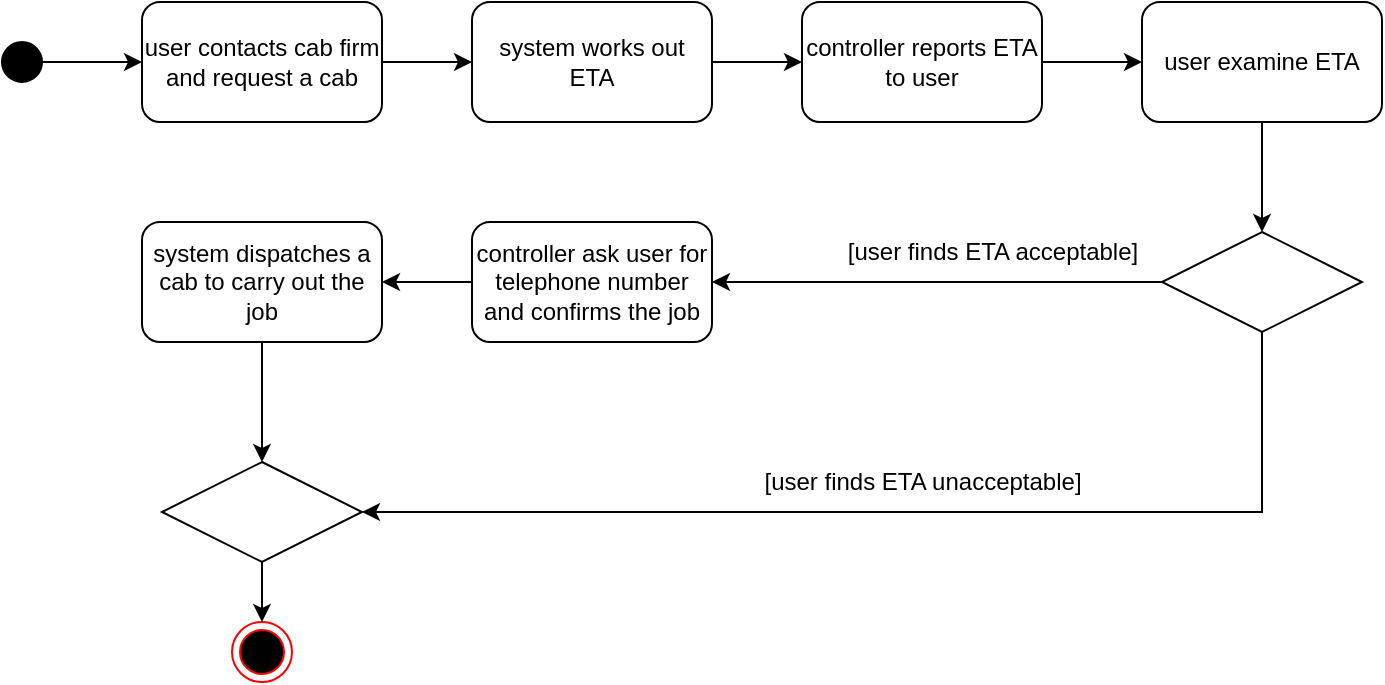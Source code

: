 <mxfile version="24.8.4">
  <diagram name="Page-1" id="bMnxqu2K1YpuUPZ4mI5V">
    <mxGraphModel dx="1050" dy="522" grid="1" gridSize="10" guides="1" tooltips="1" connect="1" arrows="1" fold="1" page="1" pageScale="1" pageWidth="850" pageHeight="1100" math="0" shadow="0">
      <root>
        <mxCell id="0" />
        <mxCell id="1" parent="0" />
        <mxCell id="97suQe9ONWUnQEoq8CcA-1" value="" style="ellipse;whiteSpace=wrap;html=1;aspect=fixed;fillColor=#000000;" vertex="1" parent="1">
          <mxGeometry x="70" y="110" width="20" height="20" as="geometry" />
        </mxCell>
        <mxCell id="97suQe9ONWUnQEoq8CcA-2" value="" style="ellipse;html=1;shape=endState;fillColor=#000000;strokeColor=#ff0000;" vertex="1" parent="1">
          <mxGeometry x="185" y="400" width="30" height="30" as="geometry" />
        </mxCell>
        <mxCell id="97suQe9ONWUnQEoq8CcA-3" value="user contacts cab firm and request a cab" style="rounded=1;whiteSpace=wrap;html=1;" vertex="1" parent="1">
          <mxGeometry x="140" y="90" width="120" height="60" as="geometry" />
        </mxCell>
        <mxCell id="97suQe9ONWUnQEoq8CcA-14" value="" style="edgeStyle=orthogonalEdgeStyle;rounded=0;orthogonalLoop=1;jettySize=auto;html=1;" edge="1" parent="1" source="97suQe9ONWUnQEoq8CcA-4" target="97suQe9ONWUnQEoq8CcA-5">
          <mxGeometry relative="1" as="geometry" />
        </mxCell>
        <mxCell id="97suQe9ONWUnQEoq8CcA-4" value="system works out ETA" style="rounded=1;whiteSpace=wrap;html=1;" vertex="1" parent="1">
          <mxGeometry x="305" y="90" width="120" height="60" as="geometry" />
        </mxCell>
        <mxCell id="97suQe9ONWUnQEoq8CcA-15" value="" style="edgeStyle=orthogonalEdgeStyle;rounded=0;orthogonalLoop=1;jettySize=auto;html=1;" edge="1" parent="1" source="97suQe9ONWUnQEoq8CcA-5" target="97suQe9ONWUnQEoq8CcA-6">
          <mxGeometry relative="1" as="geometry" />
        </mxCell>
        <mxCell id="97suQe9ONWUnQEoq8CcA-5" value="controller reports ETA to user" style="rounded=1;whiteSpace=wrap;html=1;" vertex="1" parent="1">
          <mxGeometry x="470" y="90" width="120" height="60" as="geometry" />
        </mxCell>
        <mxCell id="97suQe9ONWUnQEoq8CcA-16" value="" style="edgeStyle=orthogonalEdgeStyle;rounded=0;orthogonalLoop=1;jettySize=auto;html=1;" edge="1" parent="1" source="97suQe9ONWUnQEoq8CcA-6" target="97suQe9ONWUnQEoq8CcA-7">
          <mxGeometry relative="1" as="geometry" />
        </mxCell>
        <mxCell id="97suQe9ONWUnQEoq8CcA-6" value="user examine ETA" style="rounded=1;whiteSpace=wrap;html=1;" vertex="1" parent="1">
          <mxGeometry x="640" y="90" width="120" height="60" as="geometry" />
        </mxCell>
        <mxCell id="97suQe9ONWUnQEoq8CcA-17" value="" style="edgeStyle=orthogonalEdgeStyle;rounded=0;orthogonalLoop=1;jettySize=auto;html=1;" edge="1" parent="1" source="97suQe9ONWUnQEoq8CcA-7" target="97suQe9ONWUnQEoq8CcA-9">
          <mxGeometry relative="1" as="geometry" />
        </mxCell>
        <mxCell id="97suQe9ONWUnQEoq8CcA-7" value="" style="rhombus;whiteSpace=wrap;html=1;" vertex="1" parent="1">
          <mxGeometry x="650" y="205" width="100" height="50" as="geometry" />
        </mxCell>
        <mxCell id="97suQe9ONWUnQEoq8CcA-19" value="" style="edgeStyle=orthogonalEdgeStyle;rounded=0;orthogonalLoop=1;jettySize=auto;html=1;" edge="1" parent="1" source="97suQe9ONWUnQEoq8CcA-9" target="97suQe9ONWUnQEoq8CcA-10">
          <mxGeometry relative="1" as="geometry" />
        </mxCell>
        <mxCell id="97suQe9ONWUnQEoq8CcA-9" value="controller ask user for telephone number and confirms the job" style="rounded=1;whiteSpace=wrap;html=1;" vertex="1" parent="1">
          <mxGeometry x="305" y="200" width="120" height="60" as="geometry" />
        </mxCell>
        <mxCell id="97suQe9ONWUnQEoq8CcA-20" value="" style="edgeStyle=orthogonalEdgeStyle;rounded=0;orthogonalLoop=1;jettySize=auto;html=1;" edge="1" parent="1" source="97suQe9ONWUnQEoq8CcA-10" target="97suQe9ONWUnQEoq8CcA-11">
          <mxGeometry relative="1" as="geometry" />
        </mxCell>
        <mxCell id="97suQe9ONWUnQEoq8CcA-10" value="system dispatches a cab to carry out the job" style="rounded=1;whiteSpace=wrap;html=1;" vertex="1" parent="1">
          <mxGeometry x="140" y="200" width="120" height="60" as="geometry" />
        </mxCell>
        <mxCell id="97suQe9ONWUnQEoq8CcA-23" value="" style="edgeStyle=orthogonalEdgeStyle;rounded=0;orthogonalLoop=1;jettySize=auto;html=1;" edge="1" parent="1" source="97suQe9ONWUnQEoq8CcA-11" target="97suQe9ONWUnQEoq8CcA-2">
          <mxGeometry relative="1" as="geometry" />
        </mxCell>
        <mxCell id="97suQe9ONWUnQEoq8CcA-11" value="" style="rhombus;whiteSpace=wrap;html=1;" vertex="1" parent="1">
          <mxGeometry x="150" y="320" width="100" height="50" as="geometry" />
        </mxCell>
        <mxCell id="97suQe9ONWUnQEoq8CcA-12" value="" style="endArrow=classic;html=1;rounded=0;exitX=1;exitY=0.5;exitDx=0;exitDy=0;entryX=0;entryY=0.5;entryDx=0;entryDy=0;" edge="1" parent="1" source="97suQe9ONWUnQEoq8CcA-1" target="97suQe9ONWUnQEoq8CcA-3">
          <mxGeometry width="50" height="50" relative="1" as="geometry">
            <mxPoint x="240" y="380" as="sourcePoint" />
            <mxPoint x="290" y="330" as="targetPoint" />
          </mxGeometry>
        </mxCell>
        <mxCell id="97suQe9ONWUnQEoq8CcA-13" value="" style="endArrow=classic;html=1;rounded=0;exitX=1;exitY=0.5;exitDx=0;exitDy=0;entryX=0;entryY=0.5;entryDx=0;entryDy=0;" edge="1" parent="1" source="97suQe9ONWUnQEoq8CcA-3" target="97suQe9ONWUnQEoq8CcA-4">
          <mxGeometry width="50" height="50" relative="1" as="geometry">
            <mxPoint x="100" y="130" as="sourcePoint" />
            <mxPoint x="150" y="130" as="targetPoint" />
          </mxGeometry>
        </mxCell>
        <mxCell id="97suQe9ONWUnQEoq8CcA-18" value="[user finds ETA acceptable]" style="text;html=1;align=center;verticalAlign=middle;resizable=0;points=[];autosize=1;strokeColor=none;fillColor=none;" vertex="1" parent="1">
          <mxGeometry x="480" y="200" width="170" height="30" as="geometry" />
        </mxCell>
        <mxCell id="97suQe9ONWUnQEoq8CcA-21" value="" style="endArrow=classic;html=1;rounded=0;entryX=1;entryY=0.5;entryDx=0;entryDy=0;edgeStyle=orthogonalEdgeStyle;exitX=0.5;exitY=1;exitDx=0;exitDy=0;" edge="1" parent="1" source="97suQe9ONWUnQEoq8CcA-7" target="97suQe9ONWUnQEoq8CcA-11">
          <mxGeometry width="50" height="50" relative="1" as="geometry">
            <mxPoint x="700" y="260" as="sourcePoint" />
            <mxPoint x="720" y="310" as="targetPoint" />
            <Array as="points">
              <mxPoint x="700" y="345" />
            </Array>
          </mxGeometry>
        </mxCell>
        <mxCell id="97suQe9ONWUnQEoq8CcA-22" value="[user finds ETA unacceptable]" style="text;html=1;align=center;verticalAlign=middle;resizable=0;points=[];autosize=1;strokeColor=none;fillColor=none;" vertex="1" parent="1">
          <mxGeometry x="440" y="315" width="180" height="30" as="geometry" />
        </mxCell>
      </root>
    </mxGraphModel>
  </diagram>
</mxfile>
